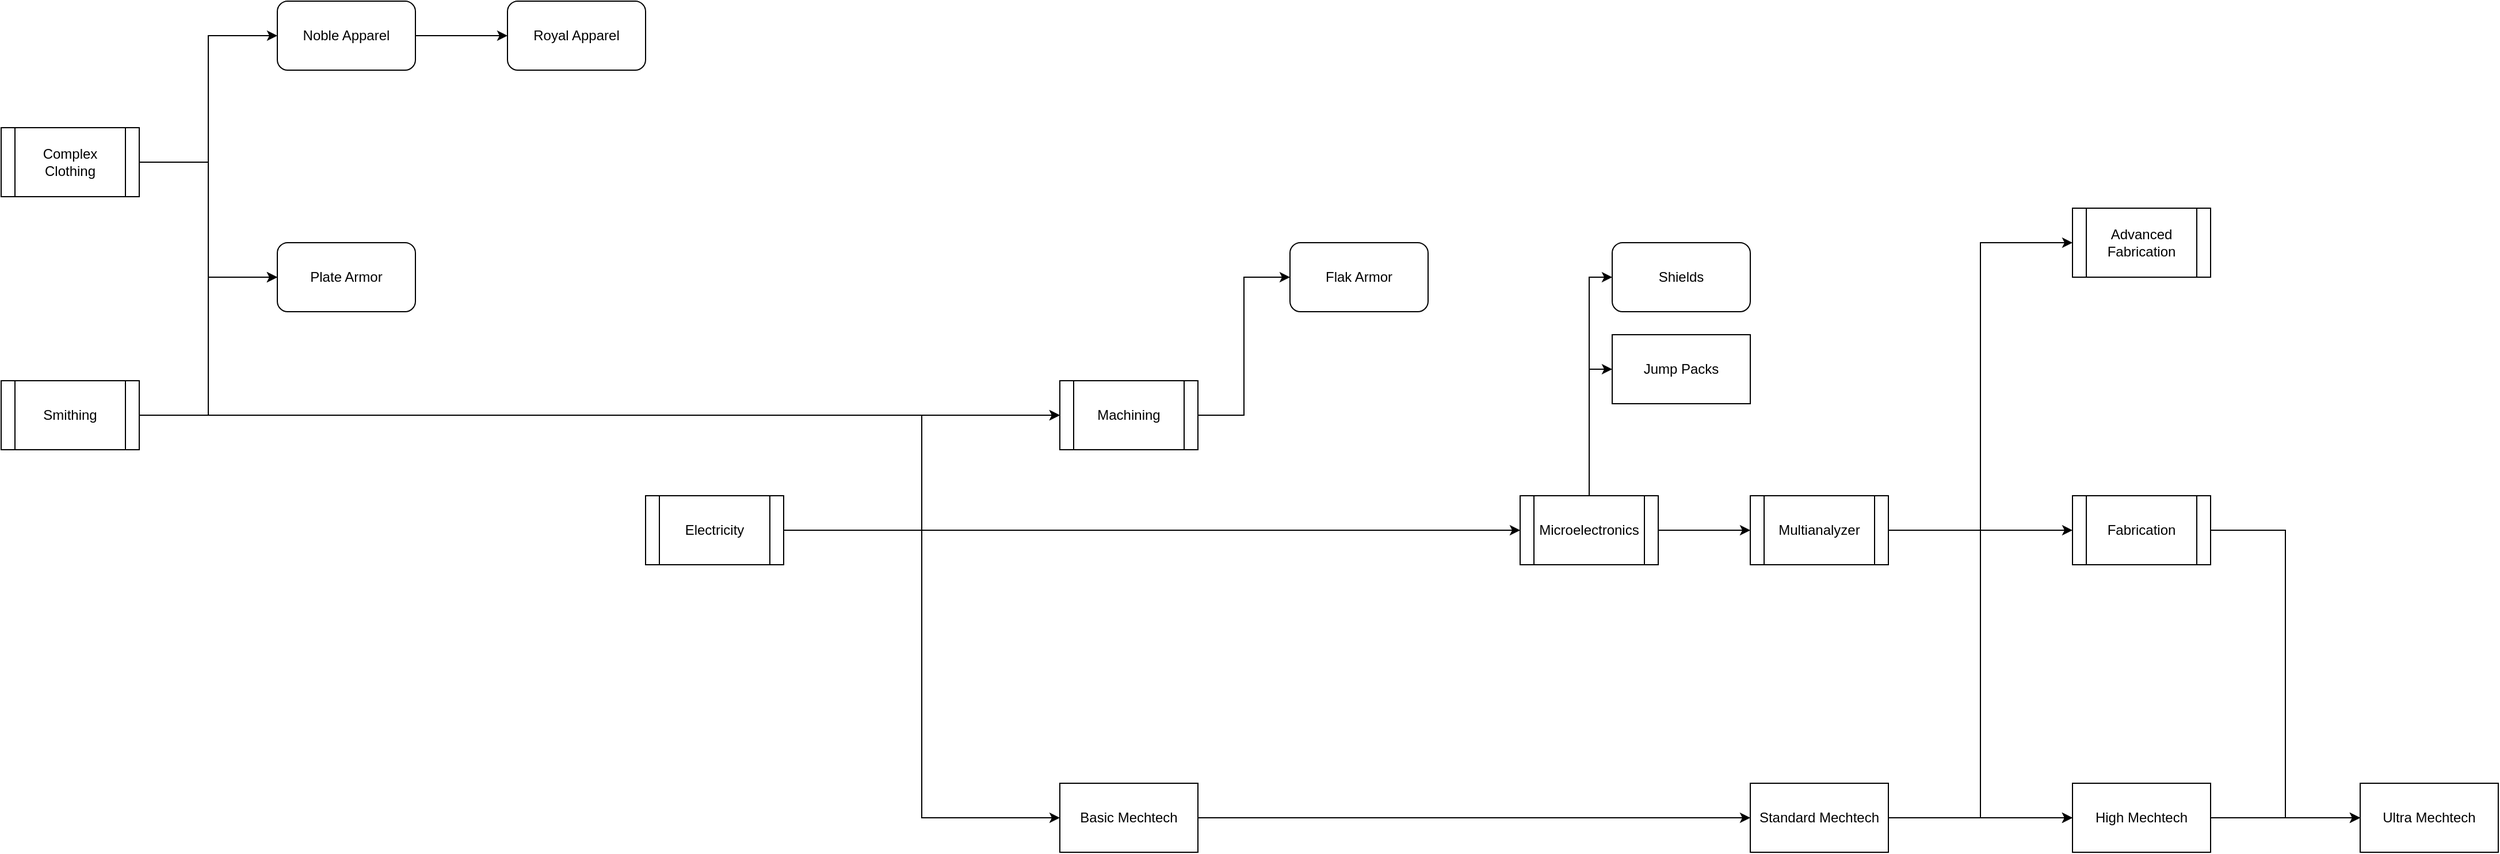 <mxfile version="21.3.7" type="github">
  <diagram name="Page-1" id="KWzewiNtHVKbTdVzmJEv">
    <mxGraphModel dx="1879" dy="989" grid="1" gridSize="10" guides="1" tooltips="1" connect="1" arrows="1" fold="1" page="1" pageScale="1" pageWidth="1100" pageHeight="850" math="0" shadow="0">
      <root>
        <mxCell id="0" />
        <mxCell id="1" parent="0" />
        <mxCell id="T8RAS-Kf2fngKEUCqmms-8" style="edgeStyle=orthogonalEdgeStyle;rounded=0;orthogonalLoop=1;jettySize=auto;html=1;exitX=1;exitY=0.5;exitDx=0;exitDy=0;entryX=0;entryY=0.5;entryDx=0;entryDy=0;" edge="1" parent="1" source="T8RAS-Kf2fngKEUCqmms-1" target="T8RAS-Kf2fngKEUCqmms-4">
          <mxGeometry relative="1" as="geometry" />
        </mxCell>
        <mxCell id="T8RAS-Kf2fngKEUCqmms-10" style="edgeStyle=orthogonalEdgeStyle;rounded=0;orthogonalLoop=1;jettySize=auto;html=1;exitX=1;exitY=0.5;exitDx=0;exitDy=0;entryX=0;entryY=0.5;entryDx=0;entryDy=0;" edge="1" parent="1" source="T8RAS-Kf2fngKEUCqmms-1" target="T8RAS-Kf2fngKEUCqmms-3">
          <mxGeometry relative="1" as="geometry" />
        </mxCell>
        <mxCell id="T8RAS-Kf2fngKEUCqmms-1" value="&lt;div&gt;Complex Clothing&lt;/div&gt;" style="shape=process;whiteSpace=wrap;html=1;backgroundOutline=1;" vertex="1" parent="1">
          <mxGeometry x="160" y="260" width="120" height="60" as="geometry" />
        </mxCell>
        <mxCell id="T8RAS-Kf2fngKEUCqmms-11" style="edgeStyle=orthogonalEdgeStyle;rounded=0;orthogonalLoop=1;jettySize=auto;html=1;exitX=1;exitY=0.5;exitDx=0;exitDy=0;entryX=0;entryY=0.5;entryDx=0;entryDy=0;" edge="1" parent="1" source="T8RAS-Kf2fngKEUCqmms-2" target="T8RAS-Kf2fngKEUCqmms-3">
          <mxGeometry relative="1" as="geometry" />
        </mxCell>
        <mxCell id="T8RAS-Kf2fngKEUCqmms-15" style="edgeStyle=orthogonalEdgeStyle;rounded=0;orthogonalLoop=1;jettySize=auto;html=1;exitX=1;exitY=0.5;exitDx=0;exitDy=0;entryX=0;entryY=0.5;entryDx=0;entryDy=0;" edge="1" parent="1" source="T8RAS-Kf2fngKEUCqmms-2" target="T8RAS-Kf2fngKEUCqmms-13">
          <mxGeometry relative="1" as="geometry" />
        </mxCell>
        <mxCell id="T8RAS-Kf2fngKEUCqmms-2" value="Smithing" style="shape=process;whiteSpace=wrap;html=1;backgroundOutline=1;" vertex="1" parent="1">
          <mxGeometry x="160" y="480" width="120" height="60" as="geometry" />
        </mxCell>
        <mxCell id="T8RAS-Kf2fngKEUCqmms-3" value="Plate Armor" style="rounded=1;whiteSpace=wrap;html=1;" vertex="1" parent="1">
          <mxGeometry x="400" y="360" width="120" height="60" as="geometry" />
        </mxCell>
        <mxCell id="T8RAS-Kf2fngKEUCqmms-9" style="edgeStyle=orthogonalEdgeStyle;rounded=0;orthogonalLoop=1;jettySize=auto;html=1;exitX=1;exitY=0.5;exitDx=0;exitDy=0;entryX=0;entryY=0.5;entryDx=0;entryDy=0;" edge="1" parent="1" source="T8RAS-Kf2fngKEUCqmms-4" target="T8RAS-Kf2fngKEUCqmms-5">
          <mxGeometry relative="1" as="geometry" />
        </mxCell>
        <mxCell id="T8RAS-Kf2fngKEUCqmms-4" value="&lt;div&gt;Noble Apparel&lt;/div&gt;" style="rounded=1;whiteSpace=wrap;html=1;" vertex="1" parent="1">
          <mxGeometry x="400" y="150" width="120" height="60" as="geometry" />
        </mxCell>
        <mxCell id="T8RAS-Kf2fngKEUCqmms-5" value="Royal Apparel" style="rounded=1;whiteSpace=wrap;html=1;" vertex="1" parent="1">
          <mxGeometry x="600" y="150" width="120" height="60" as="geometry" />
        </mxCell>
        <mxCell id="T8RAS-Kf2fngKEUCqmms-16" style="edgeStyle=orthogonalEdgeStyle;rounded=0;orthogonalLoop=1;jettySize=auto;html=1;exitX=1;exitY=0.5;exitDx=0;exitDy=0;entryX=0;entryY=0.5;entryDx=0;entryDy=0;" edge="1" parent="1" source="T8RAS-Kf2fngKEUCqmms-12" target="T8RAS-Kf2fngKEUCqmms-13">
          <mxGeometry relative="1" as="geometry">
            <mxPoint x="970" y="589.667" as="targetPoint" />
          </mxGeometry>
        </mxCell>
        <mxCell id="T8RAS-Kf2fngKEUCqmms-24" style="edgeStyle=orthogonalEdgeStyle;rounded=0;orthogonalLoop=1;jettySize=auto;html=1;exitX=1;exitY=0.5;exitDx=0;exitDy=0;entryX=0;entryY=0.5;entryDx=0;entryDy=0;" edge="1" parent="1" source="T8RAS-Kf2fngKEUCqmms-12" target="T8RAS-Kf2fngKEUCqmms-20">
          <mxGeometry relative="1" as="geometry" />
        </mxCell>
        <mxCell id="T8RAS-Kf2fngKEUCqmms-35" style="edgeStyle=orthogonalEdgeStyle;rounded=0;orthogonalLoop=1;jettySize=auto;html=1;exitX=1;exitY=0.5;exitDx=0;exitDy=0;entryX=0;entryY=0.5;entryDx=0;entryDy=0;" edge="1" parent="1" source="T8RAS-Kf2fngKEUCqmms-12" target="T8RAS-Kf2fngKEUCqmms-34">
          <mxGeometry relative="1" as="geometry" />
        </mxCell>
        <mxCell id="T8RAS-Kf2fngKEUCqmms-12" value="Electricity" style="shape=process;whiteSpace=wrap;html=1;backgroundOutline=1;" vertex="1" parent="1">
          <mxGeometry x="720" y="580" width="120" height="60" as="geometry" />
        </mxCell>
        <mxCell id="T8RAS-Kf2fngKEUCqmms-19" style="edgeStyle=orthogonalEdgeStyle;rounded=0;orthogonalLoop=1;jettySize=auto;html=1;exitX=1;exitY=0.5;exitDx=0;exitDy=0;entryX=0;entryY=0.5;entryDx=0;entryDy=0;" edge="1" parent="1" source="T8RAS-Kf2fngKEUCqmms-13" target="T8RAS-Kf2fngKEUCqmms-17">
          <mxGeometry relative="1" as="geometry" />
        </mxCell>
        <mxCell id="T8RAS-Kf2fngKEUCqmms-13" value="Machining" style="shape=process;whiteSpace=wrap;html=1;backgroundOutline=1;" vertex="1" parent="1">
          <mxGeometry x="1080" y="480" width="120" height="60" as="geometry" />
        </mxCell>
        <mxCell id="T8RAS-Kf2fngKEUCqmms-17" value="Flak Armor" style="rounded=1;whiteSpace=wrap;html=1;" vertex="1" parent="1">
          <mxGeometry x="1280" y="360" width="120" height="60" as="geometry" />
        </mxCell>
        <mxCell id="T8RAS-Kf2fngKEUCqmms-25" style="edgeStyle=orthogonalEdgeStyle;rounded=0;orthogonalLoop=1;jettySize=auto;html=1;exitX=1;exitY=0.5;exitDx=0;exitDy=0;entryX=0;entryY=0.5;entryDx=0;entryDy=0;" edge="1" parent="1" source="T8RAS-Kf2fngKEUCqmms-20" target="T8RAS-Kf2fngKEUCqmms-21">
          <mxGeometry relative="1" as="geometry" />
        </mxCell>
        <mxCell id="T8RAS-Kf2fngKEUCqmms-30" style="edgeStyle=orthogonalEdgeStyle;rounded=0;orthogonalLoop=1;jettySize=auto;html=1;exitX=0.5;exitY=0;exitDx=0;exitDy=0;entryX=0;entryY=0.5;entryDx=0;entryDy=0;" edge="1" parent="1" source="T8RAS-Kf2fngKEUCqmms-20" target="T8RAS-Kf2fngKEUCqmms-29">
          <mxGeometry relative="1" as="geometry" />
        </mxCell>
        <mxCell id="T8RAS-Kf2fngKEUCqmms-32" style="edgeStyle=orthogonalEdgeStyle;rounded=0;orthogonalLoop=1;jettySize=auto;html=1;exitX=0.5;exitY=0;exitDx=0;exitDy=0;entryX=0;entryY=0.5;entryDx=0;entryDy=0;" edge="1" parent="1" source="T8RAS-Kf2fngKEUCqmms-20" target="T8RAS-Kf2fngKEUCqmms-31">
          <mxGeometry relative="1" as="geometry" />
        </mxCell>
        <mxCell id="T8RAS-Kf2fngKEUCqmms-20" value="Microelectronics" style="shape=process;whiteSpace=wrap;html=1;backgroundOutline=1;" vertex="1" parent="1">
          <mxGeometry x="1480" y="580" width="120" height="60" as="geometry" />
        </mxCell>
        <mxCell id="T8RAS-Kf2fngKEUCqmms-26" style="edgeStyle=orthogonalEdgeStyle;rounded=0;orthogonalLoop=1;jettySize=auto;html=1;exitX=1;exitY=0.5;exitDx=0;exitDy=0;entryX=0;entryY=0.5;entryDx=0;entryDy=0;" edge="1" parent="1" source="T8RAS-Kf2fngKEUCqmms-21" target="T8RAS-Kf2fngKEUCqmms-22">
          <mxGeometry relative="1" as="geometry" />
        </mxCell>
        <mxCell id="T8RAS-Kf2fngKEUCqmms-28" style="edgeStyle=orthogonalEdgeStyle;rounded=0;orthogonalLoop=1;jettySize=auto;html=1;exitX=1;exitY=0.5;exitDx=0;exitDy=0;entryX=0;entryY=0.5;entryDx=0;entryDy=0;" edge="1" parent="1" source="T8RAS-Kf2fngKEUCqmms-21" target="T8RAS-Kf2fngKEUCqmms-27">
          <mxGeometry relative="1" as="geometry" />
        </mxCell>
        <mxCell id="T8RAS-Kf2fngKEUCqmms-42" style="edgeStyle=orthogonalEdgeStyle;rounded=0;orthogonalLoop=1;jettySize=auto;html=1;exitX=1;exitY=0.5;exitDx=0;exitDy=0;entryX=0;entryY=0.5;entryDx=0;entryDy=0;" edge="1" parent="1" source="T8RAS-Kf2fngKEUCqmms-21" target="T8RAS-Kf2fngKEUCqmms-38">
          <mxGeometry relative="1" as="geometry" />
        </mxCell>
        <mxCell id="T8RAS-Kf2fngKEUCqmms-21" value="Multianalyzer" style="shape=process;whiteSpace=wrap;html=1;backgroundOutline=1;" vertex="1" parent="1">
          <mxGeometry x="1680" y="580" width="120" height="60" as="geometry" />
        </mxCell>
        <mxCell id="T8RAS-Kf2fngKEUCqmms-43" style="edgeStyle=orthogonalEdgeStyle;rounded=0;orthogonalLoop=1;jettySize=auto;html=1;exitX=1;exitY=0.5;exitDx=0;exitDy=0;entryX=0;entryY=0.5;entryDx=0;entryDy=0;" edge="1" parent="1" source="T8RAS-Kf2fngKEUCqmms-22" target="T8RAS-Kf2fngKEUCqmms-39">
          <mxGeometry relative="1" as="geometry" />
        </mxCell>
        <mxCell id="T8RAS-Kf2fngKEUCqmms-22" value="Fabrication" style="shape=process;whiteSpace=wrap;html=1;backgroundOutline=1;" vertex="1" parent="1">
          <mxGeometry x="1960" y="580" width="120" height="60" as="geometry" />
        </mxCell>
        <mxCell id="T8RAS-Kf2fngKEUCqmms-27" value="&lt;div&gt;Advanced Fabrication&lt;/div&gt;" style="shape=process;whiteSpace=wrap;html=1;backgroundOutline=1;" vertex="1" parent="1">
          <mxGeometry x="1960" y="330" width="120" height="60" as="geometry" />
        </mxCell>
        <mxCell id="T8RAS-Kf2fngKEUCqmms-29" value="&lt;div&gt;Shields&lt;/div&gt;" style="rounded=1;whiteSpace=wrap;html=1;" vertex="1" parent="1">
          <mxGeometry x="1560" y="360" width="120" height="60" as="geometry" />
        </mxCell>
        <mxCell id="T8RAS-Kf2fngKEUCqmms-31" value="Jump Packs" style="rounded=0;whiteSpace=wrap;html=1;" vertex="1" parent="1">
          <mxGeometry x="1560" y="440" width="120" height="60" as="geometry" />
        </mxCell>
        <mxCell id="T8RAS-Kf2fngKEUCqmms-40" style="edgeStyle=orthogonalEdgeStyle;rounded=0;orthogonalLoop=1;jettySize=auto;html=1;exitX=1;exitY=0.5;exitDx=0;exitDy=0;entryX=0;entryY=0.5;entryDx=0;entryDy=0;" edge="1" parent="1" source="T8RAS-Kf2fngKEUCqmms-33" target="T8RAS-Kf2fngKEUCqmms-38">
          <mxGeometry relative="1" as="geometry" />
        </mxCell>
        <mxCell id="T8RAS-Kf2fngKEUCqmms-33" value="Standard Mechtech" style="rounded=0;whiteSpace=wrap;html=1;" vertex="1" parent="1">
          <mxGeometry x="1680" y="830" width="120" height="60" as="geometry" />
        </mxCell>
        <mxCell id="T8RAS-Kf2fngKEUCqmms-36" style="edgeStyle=orthogonalEdgeStyle;rounded=0;orthogonalLoop=1;jettySize=auto;html=1;exitX=1;exitY=0.5;exitDx=0;exitDy=0;" edge="1" parent="1" source="T8RAS-Kf2fngKEUCqmms-34" target="T8RAS-Kf2fngKEUCqmms-33">
          <mxGeometry relative="1" as="geometry" />
        </mxCell>
        <mxCell id="T8RAS-Kf2fngKEUCqmms-34" value="Basic Mechtech" style="rounded=0;whiteSpace=wrap;html=1;" vertex="1" parent="1">
          <mxGeometry x="1080" y="830" width="120" height="60" as="geometry" />
        </mxCell>
        <mxCell id="T8RAS-Kf2fngKEUCqmms-41" style="edgeStyle=orthogonalEdgeStyle;rounded=0;orthogonalLoop=1;jettySize=auto;html=1;exitX=1;exitY=0.5;exitDx=0;exitDy=0;entryX=0;entryY=0.5;entryDx=0;entryDy=0;" edge="1" parent="1" source="T8RAS-Kf2fngKEUCqmms-38" target="T8RAS-Kf2fngKEUCqmms-39">
          <mxGeometry relative="1" as="geometry" />
        </mxCell>
        <mxCell id="T8RAS-Kf2fngKEUCqmms-38" value="High Mechtech" style="rounded=0;whiteSpace=wrap;html=1;" vertex="1" parent="1">
          <mxGeometry x="1960" y="830" width="120" height="60" as="geometry" />
        </mxCell>
        <mxCell id="T8RAS-Kf2fngKEUCqmms-39" value="Ultra Mechtech" style="rounded=0;whiteSpace=wrap;html=1;" vertex="1" parent="1">
          <mxGeometry x="2210" y="830" width="120" height="60" as="geometry" />
        </mxCell>
      </root>
    </mxGraphModel>
  </diagram>
</mxfile>
